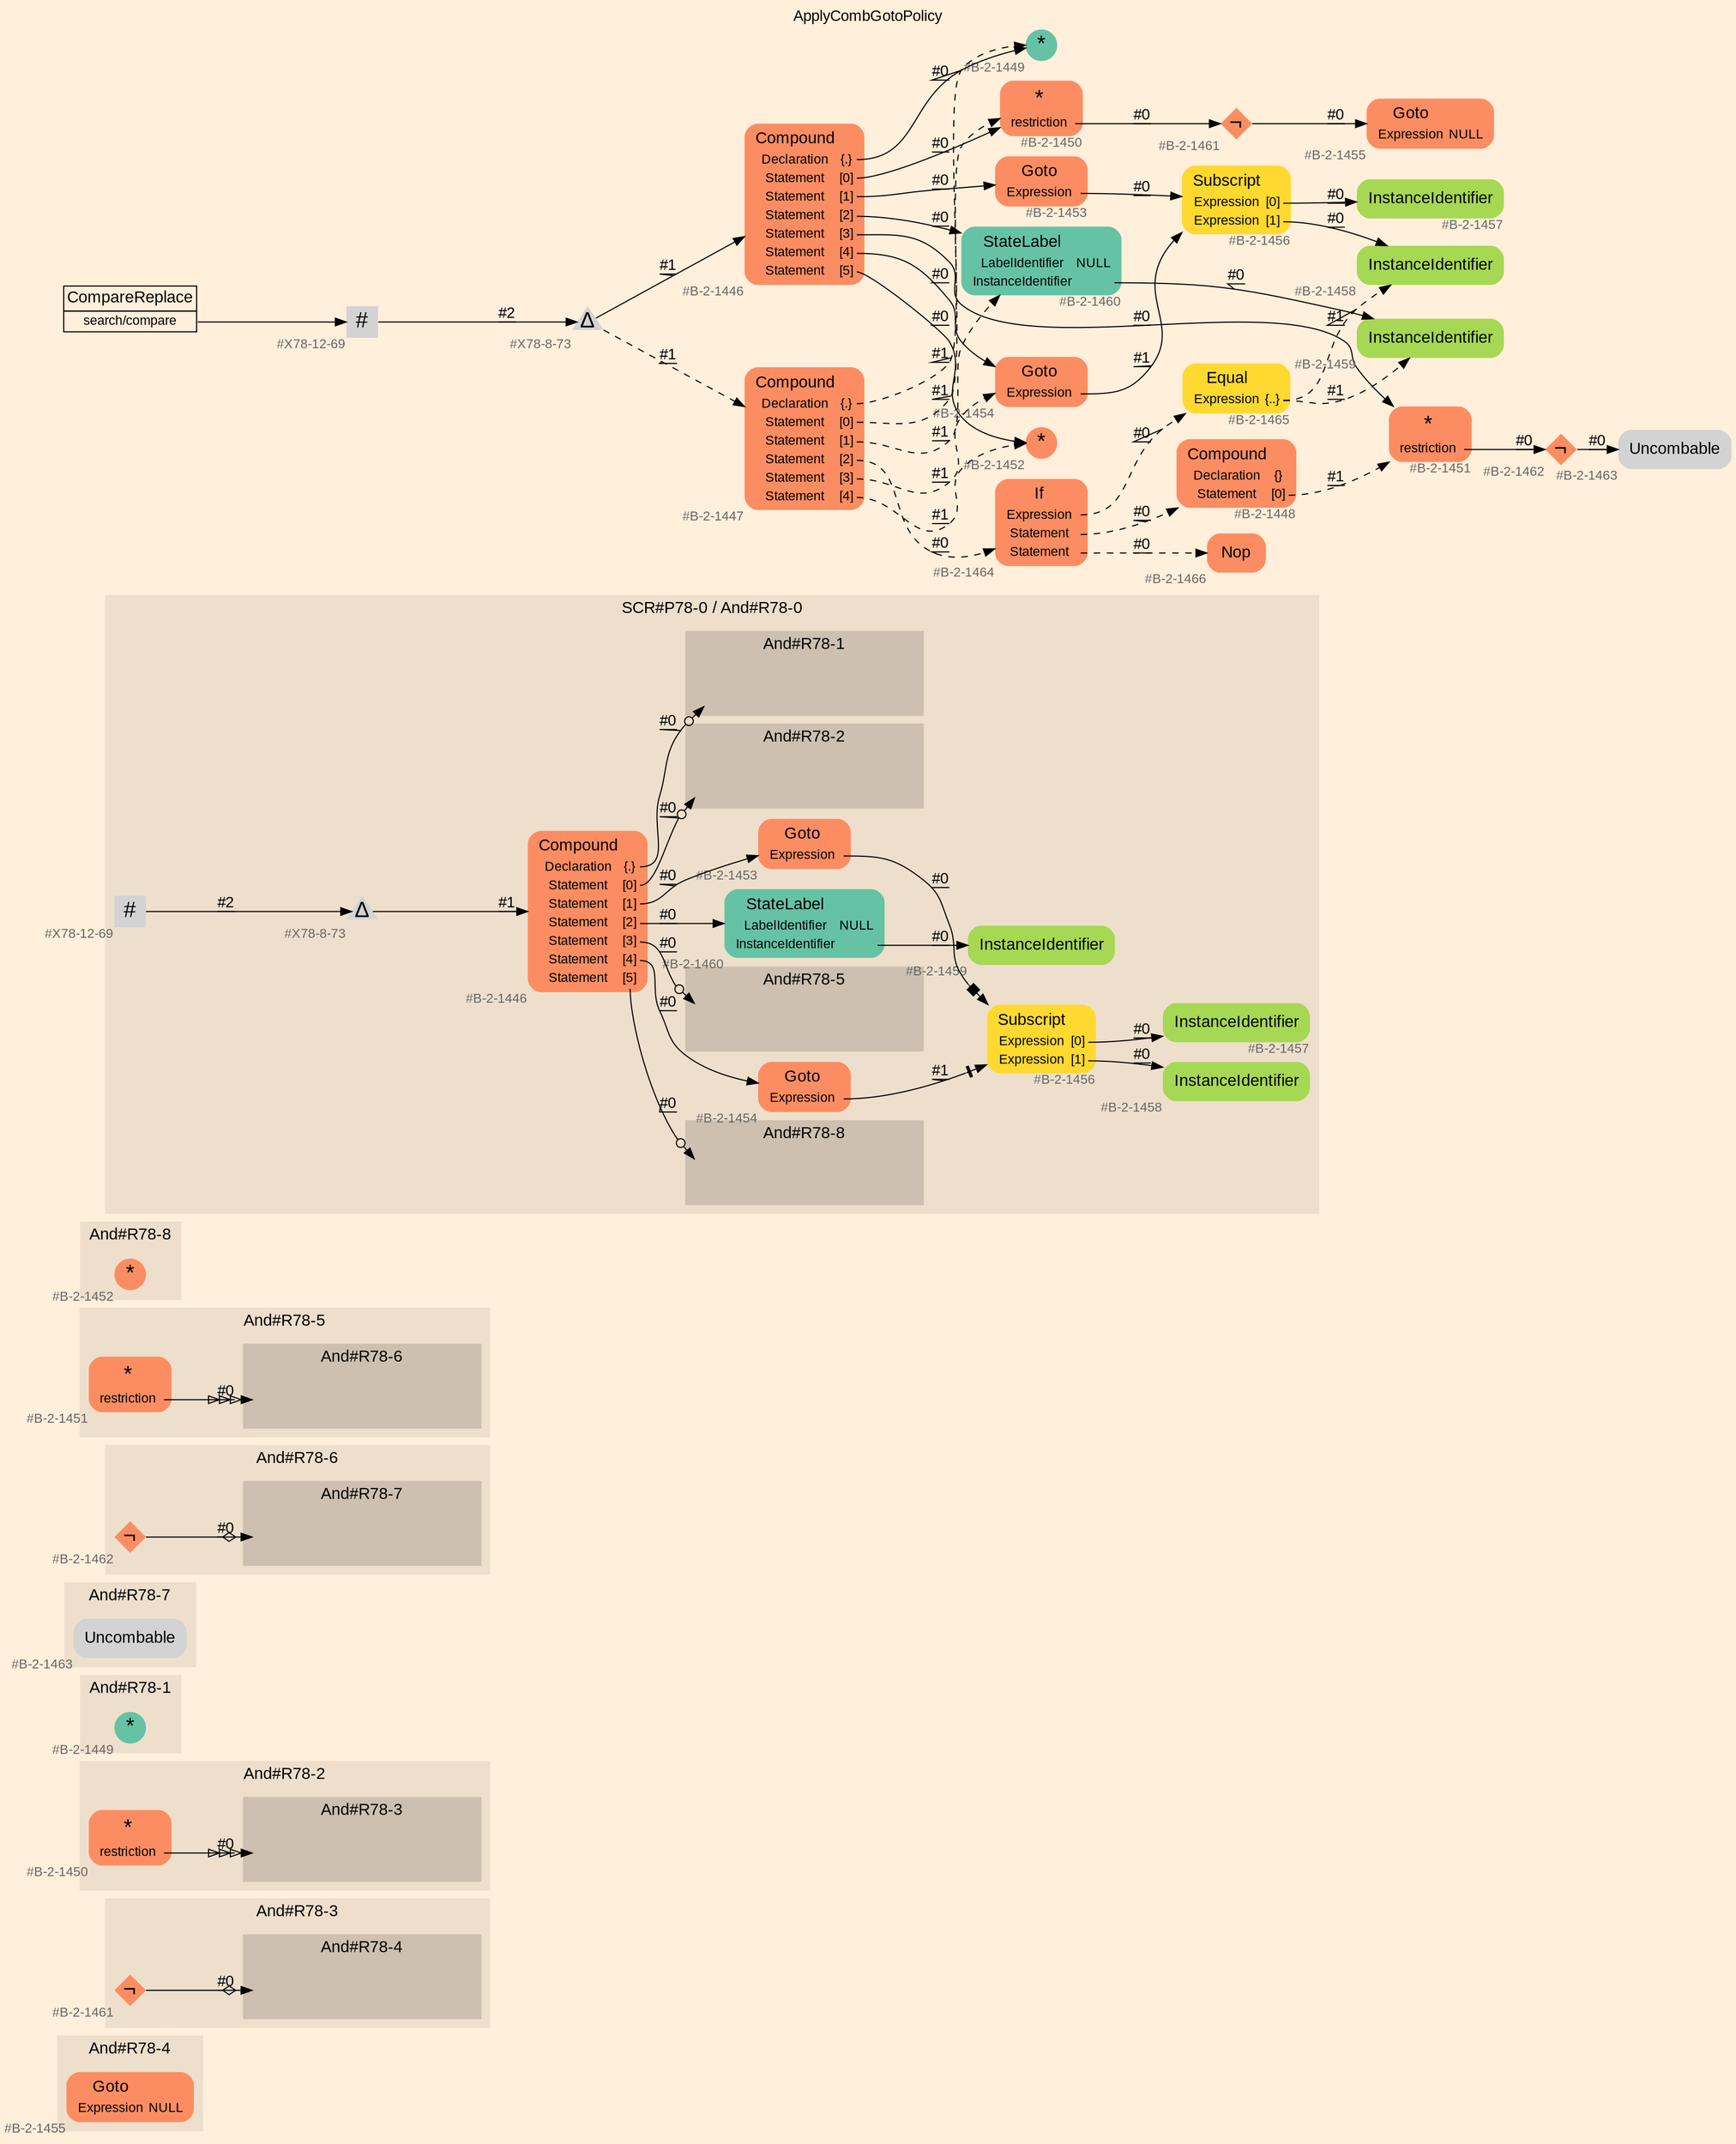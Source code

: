 digraph "ApplyCombGotoPolicy" {
label = "ApplyCombGotoPolicy"
labelloc = t
graph [
    rankdir = "LR"
    ranksep = 0.3
    bgcolor = antiquewhite1
    color = black
    fontcolor = black
    fontname = "Arial"
];
node [
    fontname = "Arial"
];
edge [
    fontname = "Arial"
];

// -------------------- figure And#R78-4 --------------------
// -------- region And#R78-4 ----------
subgraph "clusterAnd#R78-4" {
    label = "And#R78-4"
    style = "filled"
    color = antiquewhite2
    fontsize = "15"
    // -------- block And#R78-4/#B-2-1455 ----------
    "And#R78-4/#B-2-1455" [
        fillcolor = "/set28/2"
        xlabel = "#B-2-1455"
        fontsize = "12"
        fontcolor = grey40
        shape = "plaintext"
        label = <<TABLE BORDER="0" CELLBORDER="0" CELLSPACING="0">
         <TR><TD><FONT COLOR="black" POINT-SIZE="15">Goto</FONT></TD></TR>
         <TR><TD><FONT COLOR="black" POINT-SIZE="12">Expression</FONT></TD><TD PORT="port0"><FONT COLOR="black" POINT-SIZE="12">NULL</FONT></TD></TR>
        </TABLE>>
        style = "rounded,filled"
    ];
    
}


// -------------------- figure And#R78-3 --------------------
// -------- region And#R78-3 ----------
subgraph "clusterAnd#R78-3" {
    label = "And#R78-3"
    style = "filled"
    color = antiquewhite2
    fontsize = "15"
    // -------- block And#R78-3/#B-2-1461 ----------
    "And#R78-3/#B-2-1461" [
        fillcolor = "/set28/2"
        xlabel = "#B-2-1461"
        fontsize = "12"
        fontcolor = grey40
        shape = "diamond"
        label = <<FONT COLOR="black" POINT-SIZE="20">¬</FONT>>
        style = "filled"
        penwidth = 0.0
        fixedsize = true
        width = 0.4
        height = 0.4
    ];
    
    // -------- region And#R78-3/And#R78-4 ----------
    subgraph "clusterAnd#R78-3/And#R78-4" {
        label = "And#R78-4"
        style = "filled"
        color = antiquewhite3
        fontsize = "15"
        // -------- block And#R78-3/And#R78-4/#B-2-1455 ----------
        "And#R78-3/And#R78-4/#B-2-1455" [
            fillcolor = "/set28/2"
            xlabel = "#B-2-1455"
            fontsize = "12"
            fontcolor = grey40
            shape = "none"
            style = "invisible"
        ];
        
    }
    
}

"And#R78-3/#B-2-1461" -> "And#R78-3/And#R78-4/#B-2-1455" [
    arrowhead="normalnoneodiamond"
    label = "#0"
    decorate = true
    color = black
    fontcolor = black
];


// -------------------- figure And#R78-2 --------------------
// -------- region And#R78-2 ----------
subgraph "clusterAnd#R78-2" {
    label = "And#R78-2"
    style = "filled"
    color = antiquewhite2
    fontsize = "15"
    // -------- block And#R78-2/#B-2-1450 ----------
    "And#R78-2/#B-2-1450" [
        fillcolor = "/set28/2"
        xlabel = "#B-2-1450"
        fontsize = "12"
        fontcolor = grey40
        shape = "plaintext"
        label = <<TABLE BORDER="0" CELLBORDER="0" CELLSPACING="0">
         <TR><TD><FONT COLOR="black" POINT-SIZE="20">*</FONT></TD></TR>
         <TR><TD><FONT COLOR="black" POINT-SIZE="12">restriction</FONT></TD><TD PORT="port0"></TD></TR>
        </TABLE>>
        style = "rounded,filled"
    ];
    
    // -------- region And#R78-2/And#R78-3 ----------
    subgraph "clusterAnd#R78-2/And#R78-3" {
        label = "And#R78-3"
        style = "filled"
        color = antiquewhite3
        fontsize = "15"
        // -------- block And#R78-2/And#R78-3/#B-2-1461 ----------
        "And#R78-2/And#R78-3/#B-2-1461" [
            fillcolor = "/set28/2"
            xlabel = "#B-2-1461"
            fontsize = "12"
            fontcolor = grey40
            shape = "none"
            style = "invisible"
        ];
        
    }
    
}

"And#R78-2/#B-2-1450":port0 -> "And#R78-2/And#R78-3/#B-2-1461" [
    arrowhead="normalonormalonormalonormal"
    label = "#0"
    decorate = true
    color = black
    fontcolor = black
];


// -------------------- figure And#R78-1 --------------------
// -------- region And#R78-1 ----------
subgraph "clusterAnd#R78-1" {
    label = "And#R78-1"
    style = "filled"
    color = antiquewhite2
    fontsize = "15"
    // -------- block And#R78-1/#B-2-1449 ----------
    "And#R78-1/#B-2-1449" [
        fillcolor = "/set28/1"
        xlabel = "#B-2-1449"
        fontsize = "12"
        fontcolor = grey40
        shape = "circle"
        label = <<FONT COLOR="black" POINT-SIZE="20">*</FONT>>
        style = "filled"
        penwidth = 0.0
        fixedsize = true
        width = 0.4
        height = 0.4
    ];
    
}


// -------------------- figure And#R78-7 --------------------
// -------- region And#R78-7 ----------
subgraph "clusterAnd#R78-7" {
    label = "And#R78-7"
    style = "filled"
    color = antiquewhite2
    fontsize = "15"
    // -------- block And#R78-7/#B-2-1463 ----------
    "And#R78-7/#B-2-1463" [
        xlabel = "#B-2-1463"
        fontsize = "12"
        fontcolor = grey40
        shape = "plaintext"
        label = <<TABLE BORDER="0" CELLBORDER="0" CELLSPACING="0">
         <TR><TD><FONT COLOR="black" POINT-SIZE="15">Uncombable</FONT></TD></TR>
        </TABLE>>
        style = "rounded,filled"
    ];
    
}


// -------------------- figure And#R78-6 --------------------
// -------- region And#R78-6 ----------
subgraph "clusterAnd#R78-6" {
    label = "And#R78-6"
    style = "filled"
    color = antiquewhite2
    fontsize = "15"
    // -------- block And#R78-6/#B-2-1462 ----------
    "And#R78-6/#B-2-1462" [
        fillcolor = "/set28/2"
        xlabel = "#B-2-1462"
        fontsize = "12"
        fontcolor = grey40
        shape = "diamond"
        label = <<FONT COLOR="black" POINT-SIZE="20">¬</FONT>>
        style = "filled"
        penwidth = 0.0
        fixedsize = true
        width = 0.4
        height = 0.4
    ];
    
    // -------- region And#R78-6/And#R78-7 ----------
    subgraph "clusterAnd#R78-6/And#R78-7" {
        label = "And#R78-7"
        style = "filled"
        color = antiquewhite3
        fontsize = "15"
        // -------- block And#R78-6/And#R78-7/#B-2-1463 ----------
        "And#R78-6/And#R78-7/#B-2-1463" [
            xlabel = "#B-2-1463"
            fontsize = "12"
            fontcolor = grey40
            shape = "none"
            style = "invisible"
        ];
        
    }
    
}

"And#R78-6/#B-2-1462" -> "And#R78-6/And#R78-7/#B-2-1463" [
    arrowhead="normalnoneodiamond"
    label = "#0"
    decorate = true
    color = black
    fontcolor = black
];


// -------------------- figure And#R78-5 --------------------
// -------- region And#R78-5 ----------
subgraph "clusterAnd#R78-5" {
    label = "And#R78-5"
    style = "filled"
    color = antiquewhite2
    fontsize = "15"
    // -------- block And#R78-5/#B-2-1451 ----------
    "And#R78-5/#B-2-1451" [
        fillcolor = "/set28/2"
        xlabel = "#B-2-1451"
        fontsize = "12"
        fontcolor = grey40
        shape = "plaintext"
        label = <<TABLE BORDER="0" CELLBORDER="0" CELLSPACING="0">
         <TR><TD><FONT COLOR="black" POINT-SIZE="20">*</FONT></TD></TR>
         <TR><TD><FONT COLOR="black" POINT-SIZE="12">restriction</FONT></TD><TD PORT="port0"></TD></TR>
        </TABLE>>
        style = "rounded,filled"
    ];
    
    // -------- region And#R78-5/And#R78-6 ----------
    subgraph "clusterAnd#R78-5/And#R78-6" {
        label = "And#R78-6"
        style = "filled"
        color = antiquewhite3
        fontsize = "15"
        // -------- block And#R78-5/And#R78-6/#B-2-1462 ----------
        "And#R78-5/And#R78-6/#B-2-1462" [
            fillcolor = "/set28/2"
            xlabel = "#B-2-1462"
            fontsize = "12"
            fontcolor = grey40
            shape = "none"
            style = "invisible"
        ];
        
    }
    
}

"And#R78-5/#B-2-1451":port0 -> "And#R78-5/And#R78-6/#B-2-1462" [
    arrowhead="normalonormalonormalonormal"
    label = "#0"
    decorate = true
    color = black
    fontcolor = black
];


// -------------------- figure And#R78-8 --------------------
// -------- region And#R78-8 ----------
subgraph "clusterAnd#R78-8" {
    label = "And#R78-8"
    style = "filled"
    color = antiquewhite2
    fontsize = "15"
    // -------- block And#R78-8/#B-2-1452 ----------
    "And#R78-8/#B-2-1452" [
        fillcolor = "/set28/2"
        xlabel = "#B-2-1452"
        fontsize = "12"
        fontcolor = grey40
        shape = "circle"
        label = <<FONT COLOR="black" POINT-SIZE="20">*</FONT>>
        style = "filled"
        penwidth = 0.0
        fixedsize = true
        width = 0.4
        height = 0.4
    ];
    
}


// -------------------- figure And#R78-0 --------------------
// -------- region And#R78-0 ----------
subgraph "clusterAnd#R78-0" {
    label = "SCR#P78-0 / And#R78-0"
    style = "filled"
    color = antiquewhite2
    fontsize = "15"
    // -------- block And#R78-0/#B-2-1454 ----------
    "And#R78-0/#B-2-1454" [
        fillcolor = "/set28/2"
        xlabel = "#B-2-1454"
        fontsize = "12"
        fontcolor = grey40
        shape = "plaintext"
        label = <<TABLE BORDER="0" CELLBORDER="0" CELLSPACING="0">
         <TR><TD><FONT COLOR="black" POINT-SIZE="15">Goto</FONT></TD></TR>
         <TR><TD><FONT COLOR="black" POINT-SIZE="12">Expression</FONT></TD><TD PORT="port0"></TD></TR>
        </TABLE>>
        style = "rounded,filled"
    ];
    
    // -------- block And#R78-0/#X78-8-73 ----------
    "And#R78-0/#X78-8-73" [
        xlabel = "#X78-8-73"
        fontsize = "12"
        fontcolor = grey40
        shape = "triangle"
        label = <<FONT COLOR="black" POINT-SIZE="20">Δ</FONT>>
        style = "filled"
        penwidth = 0.0
        fixedsize = true
        width = 0.4
        height = 0.4
    ];
    
    // -------- block And#R78-0/#B-2-1457 ----------
    "And#R78-0/#B-2-1457" [
        fillcolor = "/set28/5"
        xlabel = "#B-2-1457"
        fontsize = "12"
        fontcolor = grey40
        shape = "plaintext"
        label = <<TABLE BORDER="0" CELLBORDER="0" CELLSPACING="0">
         <TR><TD><FONT COLOR="black" POINT-SIZE="15">InstanceIdentifier</FONT></TD></TR>
        </TABLE>>
        style = "rounded,filled"
    ];
    
    // -------- block And#R78-0/#B-2-1458 ----------
    "And#R78-0/#B-2-1458" [
        fillcolor = "/set28/5"
        xlabel = "#B-2-1458"
        fontsize = "12"
        fontcolor = grey40
        shape = "plaintext"
        label = <<TABLE BORDER="0" CELLBORDER="0" CELLSPACING="0">
         <TR><TD><FONT COLOR="black" POINT-SIZE="15">InstanceIdentifier</FONT></TD></TR>
        </TABLE>>
        style = "rounded,filled"
    ];
    
    // -------- block And#R78-0/#B-2-1459 ----------
    "And#R78-0/#B-2-1459" [
        fillcolor = "/set28/5"
        xlabel = "#B-2-1459"
        fontsize = "12"
        fontcolor = grey40
        shape = "plaintext"
        label = <<TABLE BORDER="0" CELLBORDER="0" CELLSPACING="0">
         <TR><TD><FONT COLOR="black" POINT-SIZE="15">InstanceIdentifier</FONT></TD></TR>
        </TABLE>>
        style = "rounded,filled"
    ];
    
    // -------- block And#R78-0/#B-2-1453 ----------
    "And#R78-0/#B-2-1453" [
        fillcolor = "/set28/2"
        xlabel = "#B-2-1453"
        fontsize = "12"
        fontcolor = grey40
        shape = "plaintext"
        label = <<TABLE BORDER="0" CELLBORDER="0" CELLSPACING="0">
         <TR><TD><FONT COLOR="black" POINT-SIZE="15">Goto</FONT></TD></TR>
         <TR><TD><FONT COLOR="black" POINT-SIZE="12">Expression</FONT></TD><TD PORT="port0"></TD></TR>
        </TABLE>>
        style = "rounded,filled"
    ];
    
    // -------- block And#R78-0/#B-2-1456 ----------
    "And#R78-0/#B-2-1456" [
        fillcolor = "/set28/6"
        xlabel = "#B-2-1456"
        fontsize = "12"
        fontcolor = grey40
        shape = "plaintext"
        label = <<TABLE BORDER="0" CELLBORDER="0" CELLSPACING="0">
         <TR><TD><FONT COLOR="black" POINT-SIZE="15">Subscript</FONT></TD></TR>
         <TR><TD><FONT COLOR="black" POINT-SIZE="12">Expression</FONT></TD><TD PORT="port0"><FONT COLOR="black" POINT-SIZE="12">[0]</FONT></TD></TR>
         <TR><TD><FONT COLOR="black" POINT-SIZE="12">Expression</FONT></TD><TD PORT="port1"><FONT COLOR="black" POINT-SIZE="12">[1]</FONT></TD></TR>
        </TABLE>>
        style = "rounded,filled"
    ];
    
    // -------- block And#R78-0/#B-2-1446 ----------
    "And#R78-0/#B-2-1446" [
        fillcolor = "/set28/2"
        xlabel = "#B-2-1446"
        fontsize = "12"
        fontcolor = grey40
        shape = "plaintext"
        label = <<TABLE BORDER="0" CELLBORDER="0" CELLSPACING="0">
         <TR><TD><FONT COLOR="black" POINT-SIZE="15">Compound</FONT></TD></TR>
         <TR><TD><FONT COLOR="black" POINT-SIZE="12">Declaration</FONT></TD><TD PORT="port0"><FONT COLOR="black" POINT-SIZE="12">{.}</FONT></TD></TR>
         <TR><TD><FONT COLOR="black" POINT-SIZE="12">Statement</FONT></TD><TD PORT="port1"><FONT COLOR="black" POINT-SIZE="12">[0]</FONT></TD></TR>
         <TR><TD><FONT COLOR="black" POINT-SIZE="12">Statement</FONT></TD><TD PORT="port2"><FONT COLOR="black" POINT-SIZE="12">[1]</FONT></TD></TR>
         <TR><TD><FONT COLOR="black" POINT-SIZE="12">Statement</FONT></TD><TD PORT="port3"><FONT COLOR="black" POINT-SIZE="12">[2]</FONT></TD></TR>
         <TR><TD><FONT COLOR="black" POINT-SIZE="12">Statement</FONT></TD><TD PORT="port4"><FONT COLOR="black" POINT-SIZE="12">[3]</FONT></TD></TR>
         <TR><TD><FONT COLOR="black" POINT-SIZE="12">Statement</FONT></TD><TD PORT="port5"><FONT COLOR="black" POINT-SIZE="12">[4]</FONT></TD></TR>
         <TR><TD><FONT COLOR="black" POINT-SIZE="12">Statement</FONT></TD><TD PORT="port6"><FONT COLOR="black" POINT-SIZE="12">[5]</FONT></TD></TR>
        </TABLE>>
        style = "rounded,filled"
    ];
    
    // -------- block And#R78-0/#X78-12-69 ----------
    "And#R78-0/#X78-12-69" [
        xlabel = "#X78-12-69"
        fontsize = "12"
        fontcolor = grey40
        shape = "square"
        label = <<FONT COLOR="black" POINT-SIZE="20">#</FONT>>
        style = "filled"
        penwidth = 0.0
        fixedsize = true
        width = 0.4
        height = 0.4
    ];
    
    // -------- block And#R78-0/#B-2-1460 ----------
    "And#R78-0/#B-2-1460" [
        fillcolor = "/set28/1"
        xlabel = "#B-2-1460"
        fontsize = "12"
        fontcolor = grey40
        shape = "plaintext"
        label = <<TABLE BORDER="0" CELLBORDER="0" CELLSPACING="0">
         <TR><TD><FONT COLOR="black" POINT-SIZE="15">StateLabel</FONT></TD></TR>
         <TR><TD><FONT COLOR="black" POINT-SIZE="12">LabelIdentifier</FONT></TD><TD PORT="port0"><FONT COLOR="black" POINT-SIZE="12">NULL</FONT></TD></TR>
         <TR><TD><FONT COLOR="black" POINT-SIZE="12">InstanceIdentifier</FONT></TD><TD PORT="port1"></TD></TR>
        </TABLE>>
        style = "rounded,filled"
    ];
    
    // -------- region And#R78-0/And#R78-1 ----------
    subgraph "clusterAnd#R78-0/And#R78-1" {
        label = "And#R78-1"
        style = "filled"
        color = antiquewhite3
        fontsize = "15"
        // -------- block And#R78-0/And#R78-1/#B-2-1449 ----------
        "And#R78-0/And#R78-1/#B-2-1449" [
            fillcolor = "/set28/1"
            xlabel = "#B-2-1449"
            fontsize = "12"
            fontcolor = grey40
            shape = "none"
            style = "invisible"
        ];
        
    }
    
    // -------- region And#R78-0/And#R78-2 ----------
    subgraph "clusterAnd#R78-0/And#R78-2" {
        label = "And#R78-2"
        style = "filled"
        color = antiquewhite3
        fontsize = "15"
        // -------- block And#R78-0/And#R78-2/#B-2-1450 ----------
        "And#R78-0/And#R78-2/#B-2-1450" [
            fillcolor = "/set28/2"
            xlabel = "#B-2-1450"
            fontsize = "12"
            fontcolor = grey40
            shape = "none"
            style = "invisible"
        ];
        
    }
    
    // -------- region And#R78-0/And#R78-5 ----------
    subgraph "clusterAnd#R78-0/And#R78-5" {
        label = "And#R78-5"
        style = "filled"
        color = antiquewhite3
        fontsize = "15"
        // -------- block And#R78-0/And#R78-5/#B-2-1451 ----------
        "And#R78-0/And#R78-5/#B-2-1451" [
            fillcolor = "/set28/2"
            xlabel = "#B-2-1451"
            fontsize = "12"
            fontcolor = grey40
            shape = "none"
            style = "invisible"
        ];
        
    }
    
    // -------- region And#R78-0/And#R78-8 ----------
    subgraph "clusterAnd#R78-0/And#R78-8" {
        label = "And#R78-8"
        style = "filled"
        color = antiquewhite3
        fontsize = "15"
        // -------- block And#R78-0/And#R78-8/#B-2-1452 ----------
        "And#R78-0/And#R78-8/#B-2-1452" [
            fillcolor = "/set28/2"
            xlabel = "#B-2-1452"
            fontsize = "12"
            fontcolor = grey40
            shape = "none"
            style = "invisible"
        ];
        
    }
    
}

"And#R78-0/#B-2-1454":port0 -> "And#R78-0/#B-2-1456" [
    arrowhead="normalnonetee"
    label = "#1"
    decorate = true
    color = black
    fontcolor = black
];

"And#R78-0/#X78-8-73" -> "And#R78-0/#B-2-1446" [
    label = "#1"
    decorate = true
    color = black
    fontcolor = black
];

"And#R78-0/#B-2-1453":port0 -> "And#R78-0/#B-2-1456" [
    arrowhead="normalnonebox"
    label = "#0"
    decorate = true
    color = black
    fontcolor = black
];

"And#R78-0/#B-2-1456":port0 -> "And#R78-0/#B-2-1457" [
    label = "#0"
    decorate = true
    color = black
    fontcolor = black
];

"And#R78-0/#B-2-1456":port1 -> "And#R78-0/#B-2-1458" [
    label = "#0"
    decorate = true
    color = black
    fontcolor = black
];

"And#R78-0/#B-2-1446":port0 -> "And#R78-0/And#R78-1/#B-2-1449" [
    arrowhead="normalnoneodot"
    label = "#0"
    decorate = true
    color = black
    fontcolor = black
];

"And#R78-0/#B-2-1446":port1 -> "And#R78-0/And#R78-2/#B-2-1450" [
    arrowhead="normalnoneodot"
    label = "#0"
    decorate = true
    color = black
    fontcolor = black
];

"And#R78-0/#B-2-1446":port2 -> "And#R78-0/#B-2-1453" [
    label = "#0"
    decorate = true
    color = black
    fontcolor = black
];

"And#R78-0/#B-2-1446":port3 -> "And#R78-0/#B-2-1460" [
    label = "#0"
    decorate = true
    color = black
    fontcolor = black
];

"And#R78-0/#B-2-1446":port4 -> "And#R78-0/And#R78-5/#B-2-1451" [
    arrowhead="normalnoneodot"
    label = "#0"
    decorate = true
    color = black
    fontcolor = black
];

"And#R78-0/#B-2-1446":port5 -> "And#R78-0/#B-2-1454" [
    label = "#0"
    decorate = true
    color = black
    fontcolor = black
];

"And#R78-0/#B-2-1446":port6 -> "And#R78-0/And#R78-8/#B-2-1452" [
    arrowhead="normalnoneodot"
    label = "#0"
    decorate = true
    color = black
    fontcolor = black
];

"And#R78-0/#X78-12-69" -> "And#R78-0/#X78-8-73" [
    label = "#2"
    decorate = true
    color = black
    fontcolor = black
];

"And#R78-0/#B-2-1460":port1 -> "And#R78-0/#B-2-1459" [
    label = "#0"
    decorate = true
    color = black
    fontcolor = black
];


// -------------------- transformation figure --------------------
// -------- block CR#X78-10-78 ----------
"CR#X78-10-78" [
    fillcolor = antiquewhite1
    fontsize = "12"
    fontcolor = grey40
    shape = "plaintext"
    label = <<TABLE BORDER="0" CELLBORDER="1" CELLSPACING="0">
     <TR><TD><FONT COLOR="black" POINT-SIZE="15">CompareReplace</FONT></TD></TR>
     <TR><TD PORT="port0"><FONT COLOR="black" POINT-SIZE="12">search/compare</FONT></TD></TR>
    </TABLE>>
    style = "filled"
    color = black
];

// -------- block #X78-12-69 ----------
"#X78-12-69" [
    xlabel = "#X78-12-69"
    fontsize = "12"
    fontcolor = grey40
    shape = "square"
    label = <<FONT COLOR="black" POINT-SIZE="20">#</FONT>>
    style = "filled"
    penwidth = 0.0
    fixedsize = true
    width = 0.4
    height = 0.4
];

// -------- block #X78-8-73 ----------
"#X78-8-73" [
    xlabel = "#X78-8-73"
    fontsize = "12"
    fontcolor = grey40
    shape = "triangle"
    label = <<FONT COLOR="black" POINT-SIZE="20">Δ</FONT>>
    style = "filled"
    penwidth = 0.0
    fixedsize = true
    width = 0.4
    height = 0.4
];

// -------- block #B-2-1446 ----------
"#B-2-1446" [
    fillcolor = "/set28/2"
    xlabel = "#B-2-1446"
    fontsize = "12"
    fontcolor = grey40
    shape = "plaintext"
    label = <<TABLE BORDER="0" CELLBORDER="0" CELLSPACING="0">
     <TR><TD><FONT COLOR="black" POINT-SIZE="15">Compound</FONT></TD></TR>
     <TR><TD><FONT COLOR="black" POINT-SIZE="12">Declaration</FONT></TD><TD PORT="port0"><FONT COLOR="black" POINT-SIZE="12">{.}</FONT></TD></TR>
     <TR><TD><FONT COLOR="black" POINT-SIZE="12">Statement</FONT></TD><TD PORT="port1"><FONT COLOR="black" POINT-SIZE="12">[0]</FONT></TD></TR>
     <TR><TD><FONT COLOR="black" POINT-SIZE="12">Statement</FONT></TD><TD PORT="port2"><FONT COLOR="black" POINT-SIZE="12">[1]</FONT></TD></TR>
     <TR><TD><FONT COLOR="black" POINT-SIZE="12">Statement</FONT></TD><TD PORT="port3"><FONT COLOR="black" POINT-SIZE="12">[2]</FONT></TD></TR>
     <TR><TD><FONT COLOR="black" POINT-SIZE="12">Statement</FONT></TD><TD PORT="port4"><FONT COLOR="black" POINT-SIZE="12">[3]</FONT></TD></TR>
     <TR><TD><FONT COLOR="black" POINT-SIZE="12">Statement</FONT></TD><TD PORT="port5"><FONT COLOR="black" POINT-SIZE="12">[4]</FONT></TD></TR>
     <TR><TD><FONT COLOR="black" POINT-SIZE="12">Statement</FONT></TD><TD PORT="port6"><FONT COLOR="black" POINT-SIZE="12">[5]</FONT></TD></TR>
    </TABLE>>
    style = "rounded,filled"
];

// -------- block #B-2-1449 ----------
"#B-2-1449" [
    fillcolor = "/set28/1"
    xlabel = "#B-2-1449"
    fontsize = "12"
    fontcolor = grey40
    shape = "circle"
    label = <<FONT COLOR="black" POINT-SIZE="20">*</FONT>>
    style = "filled"
    penwidth = 0.0
    fixedsize = true
    width = 0.4
    height = 0.4
];

// -------- block #B-2-1450 ----------
"#B-2-1450" [
    fillcolor = "/set28/2"
    xlabel = "#B-2-1450"
    fontsize = "12"
    fontcolor = grey40
    shape = "plaintext"
    label = <<TABLE BORDER="0" CELLBORDER="0" CELLSPACING="0">
     <TR><TD><FONT COLOR="black" POINT-SIZE="20">*</FONT></TD></TR>
     <TR><TD><FONT COLOR="black" POINT-SIZE="12">restriction</FONT></TD><TD PORT="port0"></TD></TR>
    </TABLE>>
    style = "rounded,filled"
];

// -------- block #B-2-1461 ----------
"#B-2-1461" [
    fillcolor = "/set28/2"
    xlabel = "#B-2-1461"
    fontsize = "12"
    fontcolor = grey40
    shape = "diamond"
    label = <<FONT COLOR="black" POINT-SIZE="20">¬</FONT>>
    style = "filled"
    penwidth = 0.0
    fixedsize = true
    width = 0.4
    height = 0.4
];

// -------- block #B-2-1455 ----------
"#B-2-1455" [
    fillcolor = "/set28/2"
    xlabel = "#B-2-1455"
    fontsize = "12"
    fontcolor = grey40
    shape = "plaintext"
    label = <<TABLE BORDER="0" CELLBORDER="0" CELLSPACING="0">
     <TR><TD><FONT COLOR="black" POINT-SIZE="15">Goto</FONT></TD></TR>
     <TR><TD><FONT COLOR="black" POINT-SIZE="12">Expression</FONT></TD><TD PORT="port0"><FONT COLOR="black" POINT-SIZE="12">NULL</FONT></TD></TR>
    </TABLE>>
    style = "rounded,filled"
];

// -------- block #B-2-1453 ----------
"#B-2-1453" [
    fillcolor = "/set28/2"
    xlabel = "#B-2-1453"
    fontsize = "12"
    fontcolor = grey40
    shape = "plaintext"
    label = <<TABLE BORDER="0" CELLBORDER="0" CELLSPACING="0">
     <TR><TD><FONT COLOR="black" POINT-SIZE="15">Goto</FONT></TD></TR>
     <TR><TD><FONT COLOR="black" POINT-SIZE="12">Expression</FONT></TD><TD PORT="port0"></TD></TR>
    </TABLE>>
    style = "rounded,filled"
];

// -------- block #B-2-1456 ----------
"#B-2-1456" [
    fillcolor = "/set28/6"
    xlabel = "#B-2-1456"
    fontsize = "12"
    fontcolor = grey40
    shape = "plaintext"
    label = <<TABLE BORDER="0" CELLBORDER="0" CELLSPACING="0">
     <TR><TD><FONT COLOR="black" POINT-SIZE="15">Subscript</FONT></TD></TR>
     <TR><TD><FONT COLOR="black" POINT-SIZE="12">Expression</FONT></TD><TD PORT="port0"><FONT COLOR="black" POINT-SIZE="12">[0]</FONT></TD></TR>
     <TR><TD><FONT COLOR="black" POINT-SIZE="12">Expression</FONT></TD><TD PORT="port1"><FONT COLOR="black" POINT-SIZE="12">[1]</FONT></TD></TR>
    </TABLE>>
    style = "rounded,filled"
];

// -------- block #B-2-1457 ----------
"#B-2-1457" [
    fillcolor = "/set28/5"
    xlabel = "#B-2-1457"
    fontsize = "12"
    fontcolor = grey40
    shape = "plaintext"
    label = <<TABLE BORDER="0" CELLBORDER="0" CELLSPACING="0">
     <TR><TD><FONT COLOR="black" POINT-SIZE="15">InstanceIdentifier</FONT></TD></TR>
    </TABLE>>
    style = "rounded,filled"
];

// -------- block #B-2-1458 ----------
"#B-2-1458" [
    fillcolor = "/set28/5"
    xlabel = "#B-2-1458"
    fontsize = "12"
    fontcolor = grey40
    shape = "plaintext"
    label = <<TABLE BORDER="0" CELLBORDER="0" CELLSPACING="0">
     <TR><TD><FONT COLOR="black" POINT-SIZE="15">InstanceIdentifier</FONT></TD></TR>
    </TABLE>>
    style = "rounded,filled"
];

// -------- block #B-2-1460 ----------
"#B-2-1460" [
    fillcolor = "/set28/1"
    xlabel = "#B-2-1460"
    fontsize = "12"
    fontcolor = grey40
    shape = "plaintext"
    label = <<TABLE BORDER="0" CELLBORDER="0" CELLSPACING="0">
     <TR><TD><FONT COLOR="black" POINT-SIZE="15">StateLabel</FONT></TD></TR>
     <TR><TD><FONT COLOR="black" POINT-SIZE="12">LabelIdentifier</FONT></TD><TD PORT="port0"><FONT COLOR="black" POINT-SIZE="12">NULL</FONT></TD></TR>
     <TR><TD><FONT COLOR="black" POINT-SIZE="12">InstanceIdentifier</FONT></TD><TD PORT="port1"></TD></TR>
    </TABLE>>
    style = "rounded,filled"
];

// -------- block #B-2-1459 ----------
"#B-2-1459" [
    fillcolor = "/set28/5"
    xlabel = "#B-2-1459"
    fontsize = "12"
    fontcolor = grey40
    shape = "plaintext"
    label = <<TABLE BORDER="0" CELLBORDER="0" CELLSPACING="0">
     <TR><TD><FONT COLOR="black" POINT-SIZE="15">InstanceIdentifier</FONT></TD></TR>
    </TABLE>>
    style = "rounded,filled"
];

// -------- block #B-2-1451 ----------
"#B-2-1451" [
    fillcolor = "/set28/2"
    xlabel = "#B-2-1451"
    fontsize = "12"
    fontcolor = grey40
    shape = "plaintext"
    label = <<TABLE BORDER="0" CELLBORDER="0" CELLSPACING="0">
     <TR><TD><FONT COLOR="black" POINT-SIZE="20">*</FONT></TD></TR>
     <TR><TD><FONT COLOR="black" POINT-SIZE="12">restriction</FONT></TD><TD PORT="port0"></TD></TR>
    </TABLE>>
    style = "rounded,filled"
];

// -------- block #B-2-1462 ----------
"#B-2-1462" [
    fillcolor = "/set28/2"
    xlabel = "#B-2-1462"
    fontsize = "12"
    fontcolor = grey40
    shape = "diamond"
    label = <<FONT COLOR="black" POINT-SIZE="20">¬</FONT>>
    style = "filled"
    penwidth = 0.0
    fixedsize = true
    width = 0.4
    height = 0.4
];

// -------- block #B-2-1463 ----------
"#B-2-1463" [
    xlabel = "#B-2-1463"
    fontsize = "12"
    fontcolor = grey40
    shape = "plaintext"
    label = <<TABLE BORDER="0" CELLBORDER="0" CELLSPACING="0">
     <TR><TD><FONT COLOR="black" POINT-SIZE="15">Uncombable</FONT></TD></TR>
    </TABLE>>
    style = "rounded,filled"
];

// -------- block #B-2-1454 ----------
"#B-2-1454" [
    fillcolor = "/set28/2"
    xlabel = "#B-2-1454"
    fontsize = "12"
    fontcolor = grey40
    shape = "plaintext"
    label = <<TABLE BORDER="0" CELLBORDER="0" CELLSPACING="0">
     <TR><TD><FONT COLOR="black" POINT-SIZE="15">Goto</FONT></TD></TR>
     <TR><TD><FONT COLOR="black" POINT-SIZE="12">Expression</FONT></TD><TD PORT="port0"></TD></TR>
    </TABLE>>
    style = "rounded,filled"
];

// -------- block #B-2-1452 ----------
"#B-2-1452" [
    fillcolor = "/set28/2"
    xlabel = "#B-2-1452"
    fontsize = "12"
    fontcolor = grey40
    shape = "circle"
    label = <<FONT COLOR="black" POINT-SIZE="20">*</FONT>>
    style = "filled"
    penwidth = 0.0
    fixedsize = true
    width = 0.4
    height = 0.4
];

// -------- block #B-2-1447 ----------
"#B-2-1447" [
    fillcolor = "/set28/2"
    xlabel = "#B-2-1447"
    fontsize = "12"
    fontcolor = grey40
    shape = "plaintext"
    label = <<TABLE BORDER="0" CELLBORDER="0" CELLSPACING="0">
     <TR><TD><FONT COLOR="black" POINT-SIZE="15">Compound</FONT></TD></TR>
     <TR><TD><FONT COLOR="black" POINT-SIZE="12">Declaration</FONT></TD><TD PORT="port0"><FONT COLOR="black" POINT-SIZE="12">{.}</FONT></TD></TR>
     <TR><TD><FONT COLOR="black" POINT-SIZE="12">Statement</FONT></TD><TD PORT="port1"><FONT COLOR="black" POINT-SIZE="12">[0]</FONT></TD></TR>
     <TR><TD><FONT COLOR="black" POINT-SIZE="12">Statement</FONT></TD><TD PORT="port2"><FONT COLOR="black" POINT-SIZE="12">[1]</FONT></TD></TR>
     <TR><TD><FONT COLOR="black" POINT-SIZE="12">Statement</FONT></TD><TD PORT="port3"><FONT COLOR="black" POINT-SIZE="12">[2]</FONT></TD></TR>
     <TR><TD><FONT COLOR="black" POINT-SIZE="12">Statement</FONT></TD><TD PORT="port4"><FONT COLOR="black" POINT-SIZE="12">[3]</FONT></TD></TR>
     <TR><TD><FONT COLOR="black" POINT-SIZE="12">Statement</FONT></TD><TD PORT="port5"><FONT COLOR="black" POINT-SIZE="12">[4]</FONT></TD></TR>
    </TABLE>>
    style = "rounded,filled"
];

// -------- block #B-2-1464 ----------
"#B-2-1464" [
    fillcolor = "/set28/2"
    xlabel = "#B-2-1464"
    fontsize = "12"
    fontcolor = grey40
    shape = "plaintext"
    label = <<TABLE BORDER="0" CELLBORDER="0" CELLSPACING="0">
     <TR><TD><FONT COLOR="black" POINT-SIZE="15">If</FONT></TD></TR>
     <TR><TD><FONT COLOR="black" POINT-SIZE="12">Expression</FONT></TD><TD PORT="port0"></TD></TR>
     <TR><TD><FONT COLOR="black" POINT-SIZE="12">Statement</FONT></TD><TD PORT="port1"></TD></TR>
     <TR><TD><FONT COLOR="black" POINT-SIZE="12">Statement</FONT></TD><TD PORT="port2"></TD></TR>
    </TABLE>>
    style = "rounded,filled"
];

// -------- block #B-2-1465 ----------
"#B-2-1465" [
    fillcolor = "/set28/6"
    xlabel = "#B-2-1465"
    fontsize = "12"
    fontcolor = grey40
    shape = "plaintext"
    label = <<TABLE BORDER="0" CELLBORDER="0" CELLSPACING="0">
     <TR><TD><FONT COLOR="black" POINT-SIZE="15">Equal</FONT></TD></TR>
     <TR><TD><FONT COLOR="black" POINT-SIZE="12">Expression</FONT></TD><TD PORT="port0"><FONT COLOR="black" POINT-SIZE="12">{..}</FONT></TD></TR>
    </TABLE>>
    style = "rounded,filled"
];

// -------- block #B-2-1448 ----------
"#B-2-1448" [
    fillcolor = "/set28/2"
    xlabel = "#B-2-1448"
    fontsize = "12"
    fontcolor = grey40
    shape = "plaintext"
    label = <<TABLE BORDER="0" CELLBORDER="0" CELLSPACING="0">
     <TR><TD><FONT COLOR="black" POINT-SIZE="15">Compound</FONT></TD></TR>
     <TR><TD><FONT COLOR="black" POINT-SIZE="12">Declaration</FONT></TD><TD PORT="port0"><FONT COLOR="black" POINT-SIZE="12">{}</FONT></TD></TR>
     <TR><TD><FONT COLOR="black" POINT-SIZE="12">Statement</FONT></TD><TD PORT="port1"><FONT COLOR="black" POINT-SIZE="12">[0]</FONT></TD></TR>
    </TABLE>>
    style = "rounded,filled"
];

// -------- block #B-2-1466 ----------
"#B-2-1466" [
    fillcolor = "/set28/2"
    xlabel = "#B-2-1466"
    fontsize = "12"
    fontcolor = grey40
    shape = "plaintext"
    label = <<TABLE BORDER="0" CELLBORDER="0" CELLSPACING="0">
     <TR><TD><FONT COLOR="black" POINT-SIZE="15">Nop</FONT></TD></TR>
    </TABLE>>
    style = "rounded,filled"
];

"CR#X78-10-78":port0 -> "#X78-12-69" [
    label = ""
    decorate = true
    color = black
    fontcolor = black
];

"#X78-12-69" -> "#X78-8-73" [
    label = "#2"
    decorate = true
    color = black
    fontcolor = black
];

"#X78-8-73" -> "#B-2-1446" [
    label = "#1"
    decorate = true
    color = black
    fontcolor = black
];

"#X78-8-73" -> "#B-2-1447" [
    style="dashed"
    label = "#1"
    decorate = true
    color = black
    fontcolor = black
];

"#B-2-1446":port0 -> "#B-2-1449" [
    label = "#0"
    decorate = true
    color = black
    fontcolor = black
];

"#B-2-1446":port1 -> "#B-2-1450" [
    label = "#0"
    decorate = true
    color = black
    fontcolor = black
];

"#B-2-1446":port2 -> "#B-2-1453" [
    label = "#0"
    decorate = true
    color = black
    fontcolor = black
];

"#B-2-1446":port3 -> "#B-2-1460" [
    label = "#0"
    decorate = true
    color = black
    fontcolor = black
];

"#B-2-1446":port4 -> "#B-2-1451" [
    label = "#0"
    decorate = true
    color = black
    fontcolor = black
];

"#B-2-1446":port5 -> "#B-2-1454" [
    label = "#0"
    decorate = true
    color = black
    fontcolor = black
];

"#B-2-1446":port6 -> "#B-2-1452" [
    label = "#0"
    decorate = true
    color = black
    fontcolor = black
];

"#B-2-1450":port0 -> "#B-2-1461" [
    label = "#0"
    decorate = true
    color = black
    fontcolor = black
];

"#B-2-1461" -> "#B-2-1455" [
    label = "#0"
    decorate = true
    color = black
    fontcolor = black
];

"#B-2-1453":port0 -> "#B-2-1456" [
    label = "#0"
    decorate = true
    color = black
    fontcolor = black
];

"#B-2-1456":port0 -> "#B-2-1457" [
    label = "#0"
    decorate = true
    color = black
    fontcolor = black
];

"#B-2-1456":port1 -> "#B-2-1458" [
    label = "#0"
    decorate = true
    color = black
    fontcolor = black
];

"#B-2-1460":port1 -> "#B-2-1459" [
    label = "#0"
    decorate = true
    color = black
    fontcolor = black
];

"#B-2-1451":port0 -> "#B-2-1462" [
    label = "#0"
    decorate = true
    color = black
    fontcolor = black
];

"#B-2-1462" -> "#B-2-1463" [
    label = "#0"
    decorate = true
    color = black
    fontcolor = black
];

"#B-2-1454":port0 -> "#B-2-1456" [
    label = "#1"
    decorate = true
    color = black
    fontcolor = black
];

"#B-2-1447":port0 -> "#B-2-1449" [
    style="dashed"
    label = "#1"
    decorate = true
    color = black
    fontcolor = black
];

"#B-2-1447":port1 -> "#B-2-1450" [
    style="dashed"
    label = "#1"
    decorate = true
    color = black
    fontcolor = black
];

"#B-2-1447":port2 -> "#B-2-1460" [
    style="dashed"
    label = "#1"
    decorate = true
    color = black
    fontcolor = black
];

"#B-2-1447":port3 -> "#B-2-1464" [
    style="dashed"
    label = "#0"
    decorate = true
    color = black
    fontcolor = black
];

"#B-2-1447":port4 -> "#B-2-1454" [
    style="dashed"
    label = "#1"
    decorate = true
    color = black
    fontcolor = black
];

"#B-2-1447":port5 -> "#B-2-1452" [
    style="dashed"
    label = "#1"
    decorate = true
    color = black
    fontcolor = black
];

"#B-2-1464":port0 -> "#B-2-1465" [
    style="dashed"
    label = "#0"
    decorate = true
    color = black
    fontcolor = black
];

"#B-2-1464":port1 -> "#B-2-1448" [
    style="dashed"
    label = "#0"
    decorate = true
    color = black
    fontcolor = black
];

"#B-2-1464":port2 -> "#B-2-1466" [
    style="dashed"
    label = "#0"
    decorate = true
    color = black
    fontcolor = black
];

"#B-2-1465":port0 -> "#B-2-1458" [
    style="dashed"
    label = "#1"
    decorate = true
    color = black
    fontcolor = black
];

"#B-2-1465":port0 -> "#B-2-1459" [
    style="dashed"
    label = "#1"
    decorate = true
    color = black
    fontcolor = black
];

"#B-2-1448":port1 -> "#B-2-1451" [
    style="dashed"
    label = "#1"
    decorate = true
    color = black
    fontcolor = black
];


}
